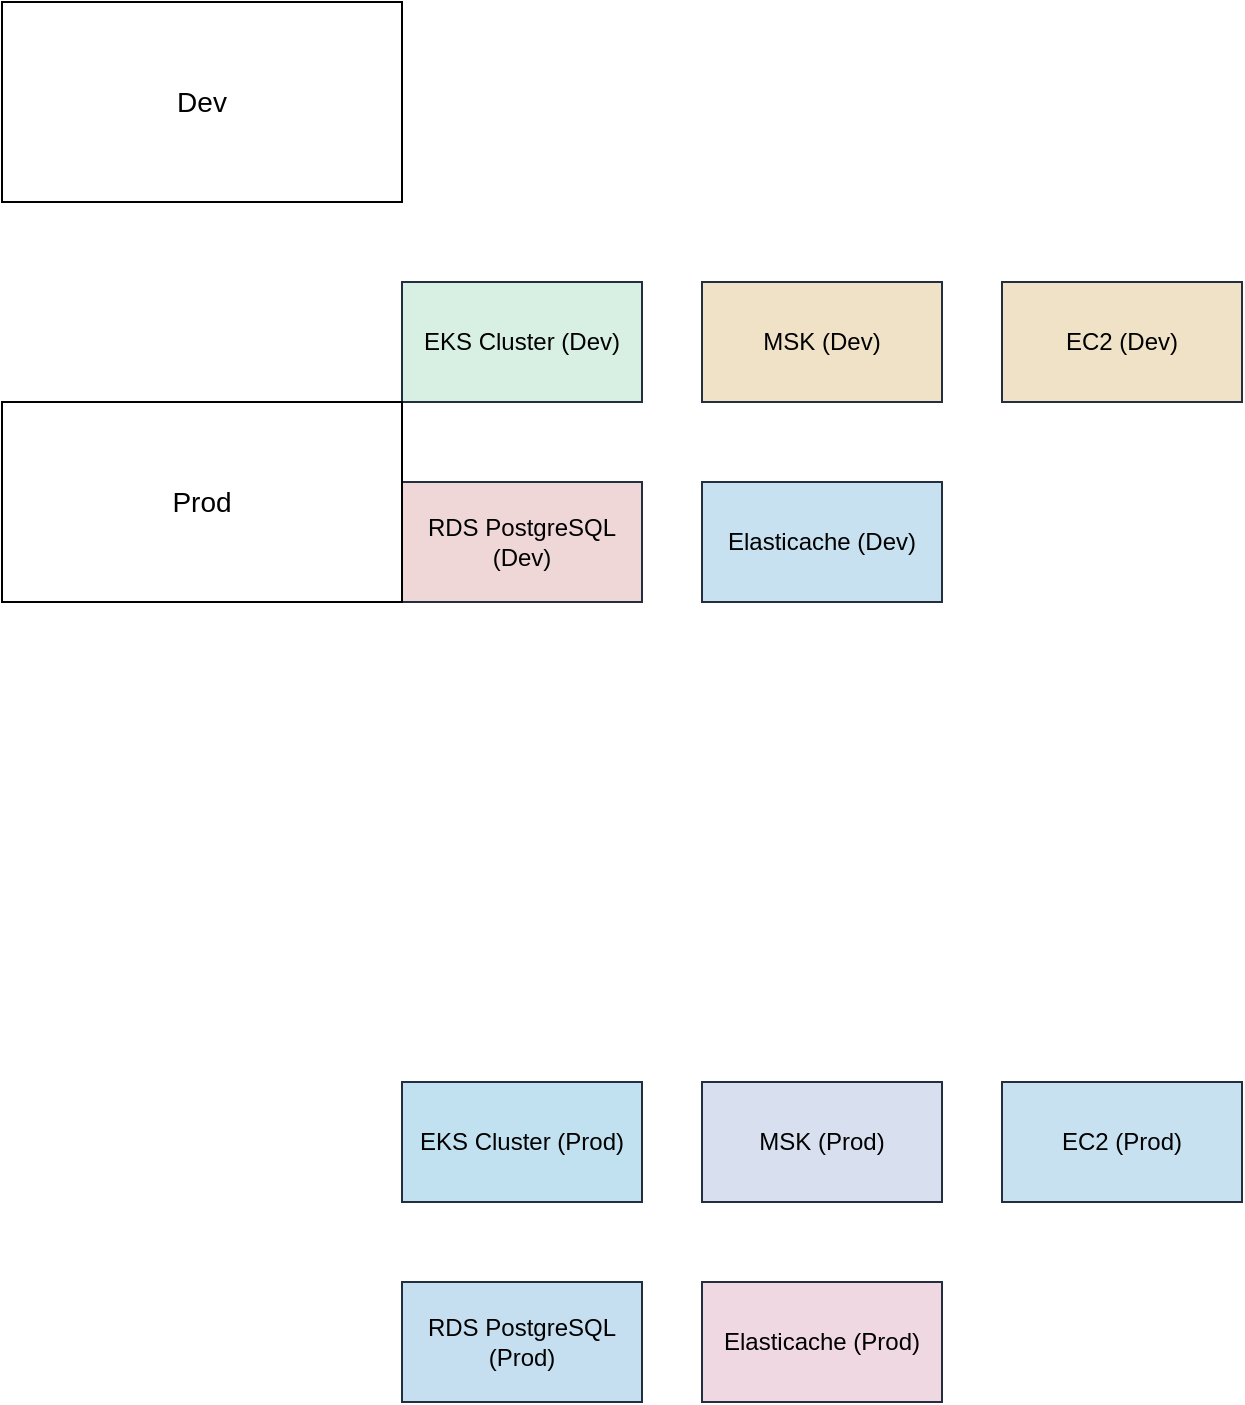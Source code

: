 <mxfile version="14.9.5" type="device">
  <diagram id="Ht1M8jgEwFfnCIfOTk4-" name="AWS Infrastructure">
    <mxGraphModel dx="1350" dy="769" grid="1" gridSize="10" guides="1" tooltips="1" connect="1" arrows="1" fold="1" page="1" pageScale="1" pageWidth="827" pageHeight="1169" math="0" shadow="0">
      <root>
        <mxCell id="0" />
        <mxCell id="1" parent="0" />

        <!-- Dev Environment -->
        <mxCell id="dev" value="Dev" style="rounded=0;whiteSpace=wrap;fontSize=14;fillColor=none;" vertex="1" connectable="0" parent="1">
          <mxGeometry x="100" y="100" width="200" height="100" as="geometry" />
        </mxCell>

        <!-- Prod Environment -->
        <mxCell id="prod" value="Prod" style="rounded=0;whiteSpace=wrap;fontSize=14;fillColor=none;" vertex="1" connectable="0" parent="1">
          <mxGeometry x="100" y="300" width="200" height="100" as="geometry" />
        </mxCell>

        <!-- EKS Cluster for Dev -->
        <mxCell id="eksDev" value="EKS Cluster (Dev)" style="shape=mxgraph.aws4.compute.compute_and_networking;fillColor=#D7F0E3;strokeColor=#232F3E;whiteSpace=wrap;html=1;rounded=0;" vertex="1" parent="dev">
          <mxGeometry x="200" y="140" width="120" height="60" as="geometry" />
        </mxCell>

        <!-- EKS Cluster for Prod -->
        <mxCell id="eksProd" value="EKS Cluster (Prod)" style="shape=mxgraph.aws4.compute.compute_and_networking;fillColor=#C1E1F0;strokeColor=#232F3E;whiteSpace=wrap;html=1;rounded=0;" vertex="1" parent="prod">
          <mxGeometry x="200" y="340" width="120" height="60" as="geometry" />
        </mxCell>

        <!-- RDS PostgreSQL for Dev -->
        <mxCell id="rdsPostgresDev" value="RDS PostgreSQL (Dev)" style="shape=mxgraph.aws4.database.rds;fillColor=#F0D7D7;strokeColor=#232F3E;whiteSpace=wrap;html=1;rounded=0;" vertex="1" parent="dev">
          <mxGeometry x="200" y="240" width="120" height="60" as="geometry" />
        </mxCell>

        <!-- RDS PostgreSQL for Prod -->
        <mxCell id="rdsPostgresProd" value="RDS PostgreSQL (Prod)" style="shape=mxgraph.aws4.database.rds;fillColor=#C6DFF0;strokeColor=#232F3E;whiteSpace=wrap;html=1;rounded=0;" vertex="1" parent="prod">
          <mxGeometry x="200" y="440" width="120" height="60" as="geometry" />
        </mxCell>

        <!-- MSK for Dev -->
        <mxCell id="mskDev" value="MSK (Dev)" style="shape=mxgraph.aws4.messaging.amazon_msk;fillColor=#F0E2C7;strokeColor=#232F3E;whiteSpace=wrap;html=1;rounded=0;" vertex="1" parent="dev">
          <mxGeometry x="350" y="140" width="120" height="60" as="geometry" />
        </mxCell>

        <!-- MSK for Prod -->
        <mxCell id="mskProd" value="MSK (Prod)" style="shape=mxgraph.aws4.messaging.amazon_msk;fillColor=#D8E0F0;strokeColor=#232F3E;whiteSpace=wrap;html=1;rounded=0;" vertex="1" parent="prod">
          <mxGeometry x="350" y="340" width="120" height="60" as="geometry" />
        </mxCell>

        <!-- Elasticache for Dev -->
        <mxCell id="elasticacheDev" value="Elasticache (Dev)" style="shape=mxgraph.aws4.database.amazon_elasticache;fillColor=#C7E1F0;strokeColor=#232F3E;whiteSpace=wrap;html=1;rounded=0;" vertex="1" parent="dev">
          <mxGeometry x="350" y="240" width="120" height="60" as="geometry" />
        </mxCell>

        <!-- Elasticache for Prod -->
        <mxCell id="elasticacheProd" value="Elasticache (Prod)" style="shape=mxgraph.aws4.database.amazon_elasticache;fillColor=#F0D8E2;strokeColor=#232F3E;whiteSpace=wrap;html=1;rounded=0;" vertex="1" parent="prod">
          <mxGeometry x="350" y="440" width="120" height="60" as="geometry" />
        </mxCell>

        <!-- EC2 for Dev -->
        <mxCell id="ec2Dev" value="EC2 (Dev)" style="shape=mxgraph.aws4.compute.amazon_ec2;fillColor=#F0E2C7;strokeColor=#232F3E;whiteSpace=wrap;html=1;rounded=0;" vertex="1" parent="dev">
          <mxGeometry x="500" y="140" width="120" height="60" as="geometry" />
        </mxCell>

        <!-- EC2 for Prod -->
        <mxCell id="ec2Prod" value="EC2 (Prod)" style="shape=mxgraph.aws4.compute.amazon_ec2;fillColor=#C7E1F0;strokeColor=#232F3E;whiteSpace=wrap;html=1;rounded=0;" vertex="1" parent="prod">
          <mxGeometry x="500" y="340" width="120" height="60" as="geometry" />
        </mxCell>

        <!-- Connect resources -->
        <mxCell id="edge1" style="edgeStyle=orthogonalEdgeStyle;rounded=0;orthogonalLoop=1;html=1;endArrow=openThin;endFill=0;strokeColor=#545B64;strokeWidth=2;fontSize=14;" parent="1" source="eksDev" target="rdsPostgresDev">
          <mxGeometry relative="1
